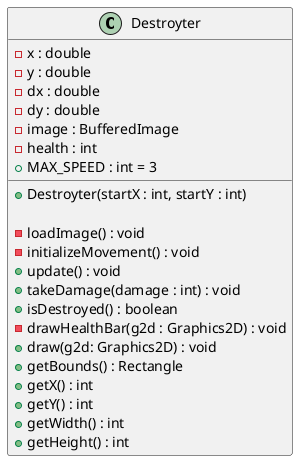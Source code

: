 @startuml
class Destroyter{
- x : double 
- y : double 
- dx : double 
- dy : double 
- image : BufferedImage 
- health : int 
+ MAX_SPEED : int = 3
+ Destroyter(startX : int, startY : int) 

- loadImage() : void 
- initializeMovement() : void 
+ update() : void 
+ takeDamage(damage : int) : void 
+ isDestroyed() : boolean 
- drawHealthBar(g2d : Graphics2D) : void 
+ draw(g2d: Graphics2D) : void 
+ getBounds() : Rectangle 
+ getX() : int 
+ getY() : int 
+ getWidth() : int 
+ getHeight() : int
}
@enduml